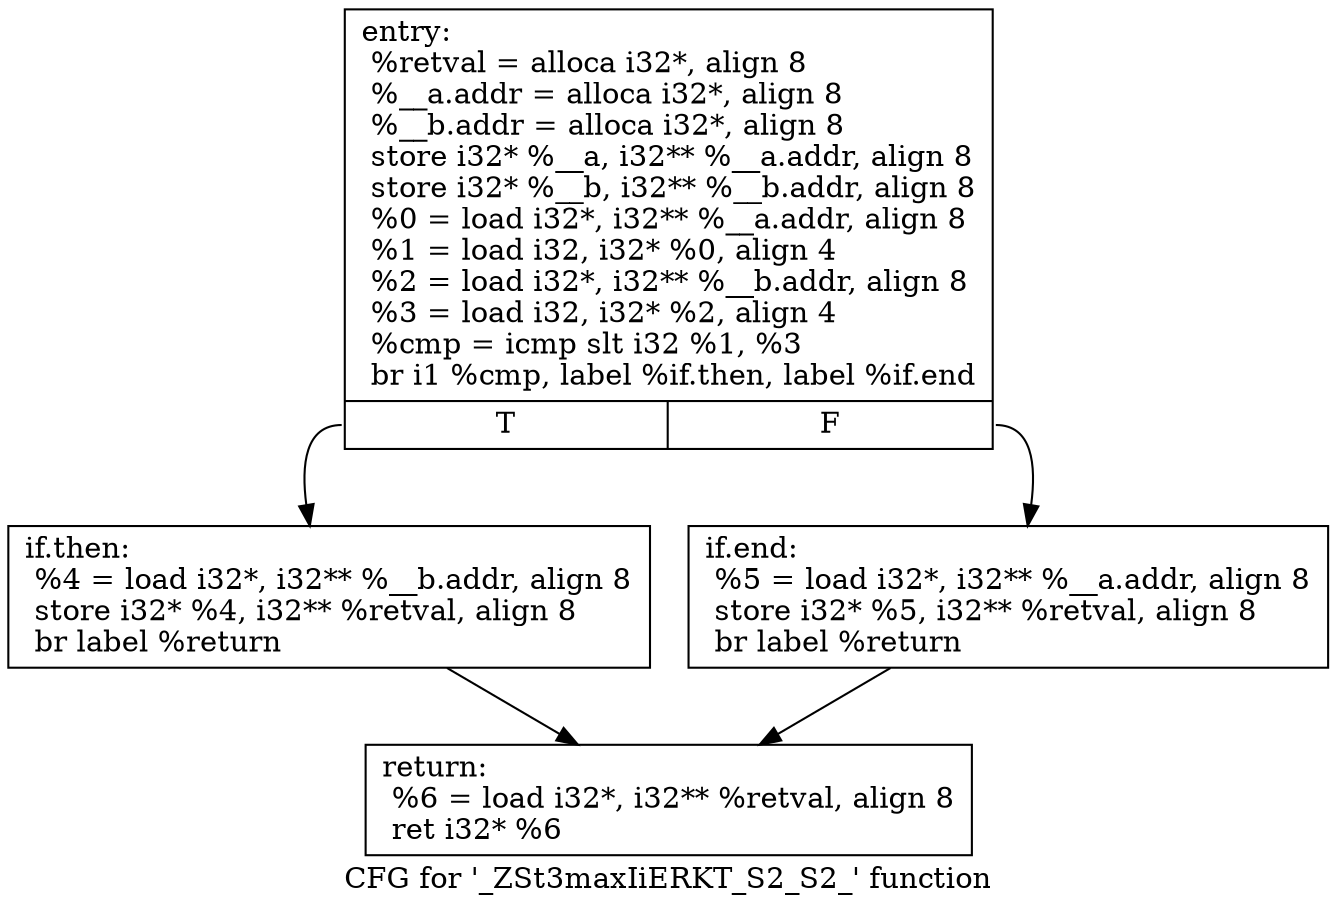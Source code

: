 digraph "CFG for '_ZSt3maxIiERKT_S2_S2_' function" {
	label="CFG for '_ZSt3maxIiERKT_S2_S2_' function";

	Node0x57ec0a0 [shape=record,label="{entry:\l  %retval = alloca i32*, align 8\l  %__a.addr = alloca i32*, align 8\l  %__b.addr = alloca i32*, align 8\l  store i32* %__a, i32** %__a.addr, align 8\l  store i32* %__b, i32** %__b.addr, align 8\l  %0 = load i32*, i32** %__a.addr, align 8\l  %1 = load i32, i32* %0, align 4\l  %2 = load i32*, i32** %__b.addr, align 8\l  %3 = load i32, i32* %2, align 4\l  %cmp = icmp slt i32 %1, %3\l  br i1 %cmp, label %if.then, label %if.end\l|{<s0>T|<s1>F}}"];
	Node0x57ec0a0:s0 -> Node0x57ec360;
	Node0x57ec0a0:s1 -> Node0x57ec410;
	Node0x57ec360 [shape=record,label="{if.then:                                          \l  %4 = load i32*, i32** %__b.addr, align 8\l  store i32* %4, i32** %retval, align 8\l  br label %return\l}"];
	Node0x57ec360 -> Node0x57ec640;
	Node0x57ec410 [shape=record,label="{if.end:                                           \l  %5 = load i32*, i32** %__a.addr, align 8\l  store i32* %5, i32** %retval, align 8\l  br label %return\l}"];
	Node0x57ec410 -> Node0x57ec640;
	Node0x57ec640 [shape=record,label="{return:                                           \l  %6 = load i32*, i32** %retval, align 8\l  ret i32* %6\l}"];
}

